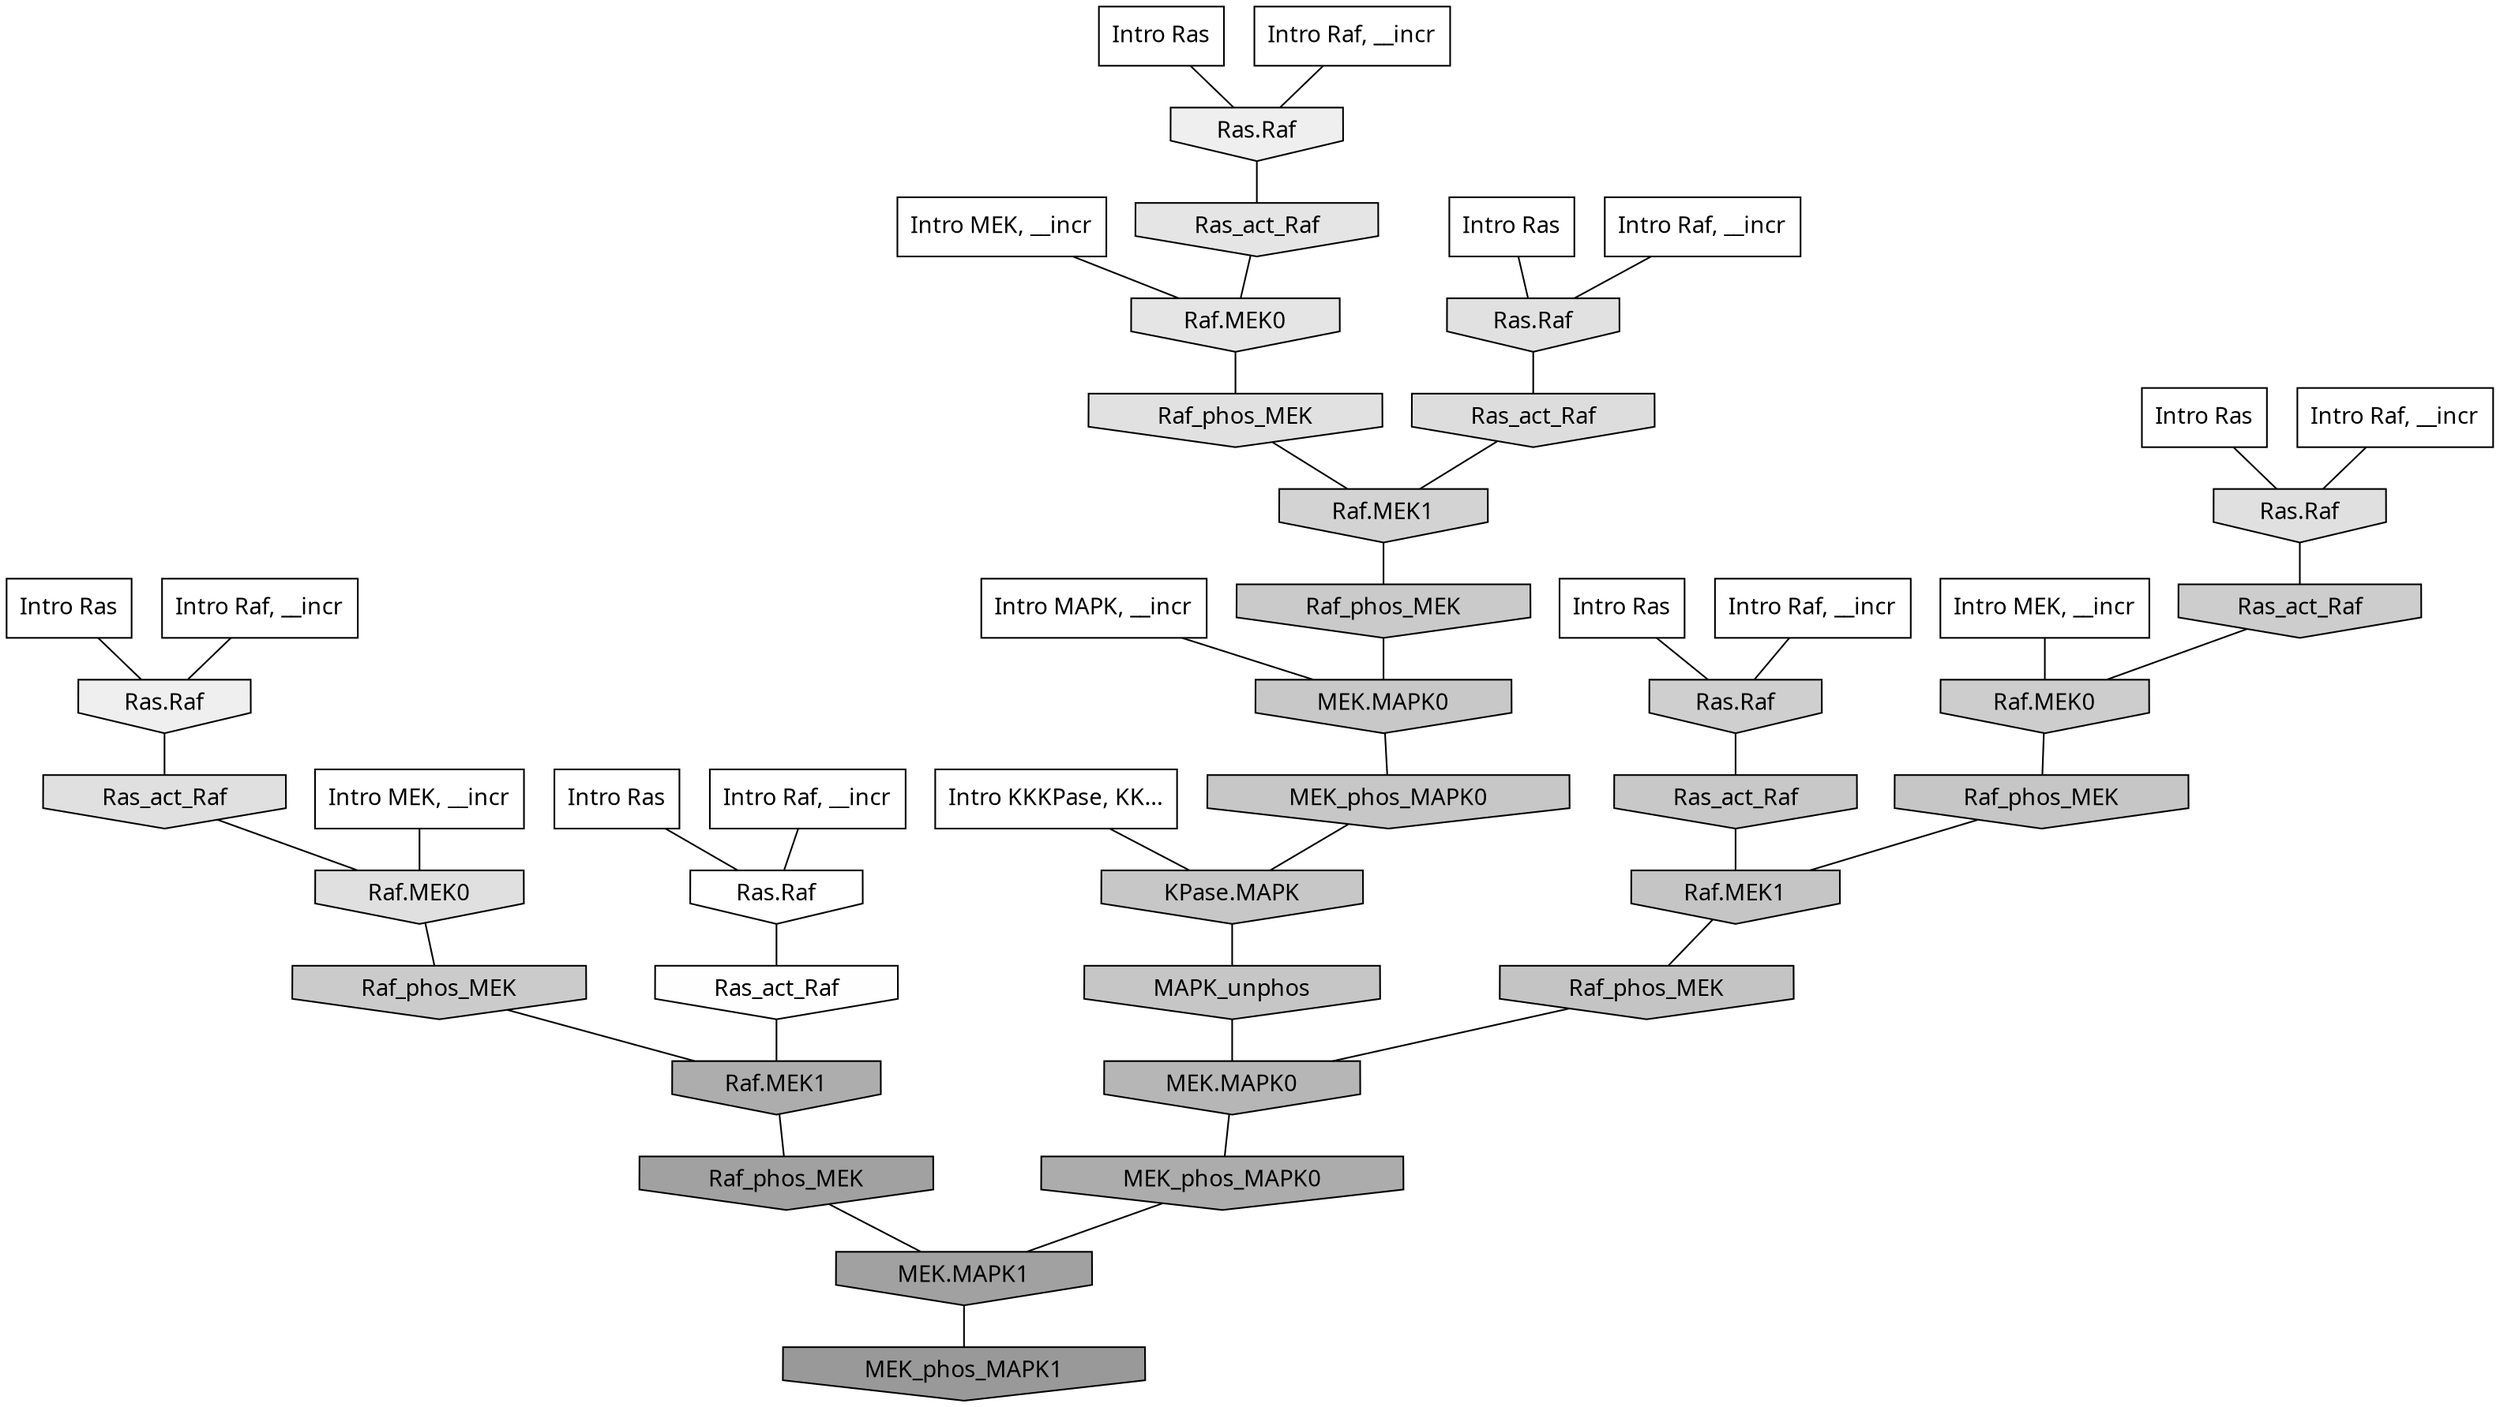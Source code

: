 digraph G{
  rankdir="TB";
  ranksep=0.30;
  node [fontname="CMU Serif"];
  edge [fontname="CMU Serif"];
  
  3 [label="Intro Ras", shape=rectangle, style=filled, fillcolor="0.000 0.000 1.000"]
  
  26 [label="Intro Ras", shape=rectangle, style=filled, fillcolor="0.000 0.000 1.000"]
  
  43 [label="Intro Ras", shape=rectangle, style=filled, fillcolor="0.000 0.000 1.000"]
  
  57 [label="Intro Ras", shape=rectangle, style=filled, fillcolor="0.000 0.000 1.000"]
  
  98 [label="Intro Ras", shape=rectangle, style=filled, fillcolor="0.000 0.000 1.000"]
  
  99 [label="Intro Ras", shape=rectangle, style=filled, fillcolor="0.000 0.000 1.000"]
  
  307 [label="Intro Raf, __incr", shape=rectangle, style=filled, fillcolor="0.000 0.000 1.000"]
  
  392 [label="Intro Raf, __incr", shape=rectangle, style=filled, fillcolor="0.000 0.000 1.000"]
  
  652 [label="Intro Raf, __incr", shape=rectangle, style=filled, fillcolor="0.000 0.000 1.000"]
  
  863 [label="Intro Raf, __incr", shape=rectangle, style=filled, fillcolor="0.000 0.000 1.000"]
  
  995 [label="Intro Raf, __incr", shape=rectangle, style=filled, fillcolor="0.000 0.000 1.000"]
  
  1021 [label="Intro Raf, __incr", shape=rectangle, style=filled, fillcolor="0.000 0.000 1.000"]
  
  1103 [label="Intro MEK, __incr", shape=rectangle, style=filled, fillcolor="0.000 0.000 1.000"]
  
  1162 [label="Intro MEK, __incr", shape=rectangle, style=filled, fillcolor="0.000 0.000 1.000"]
  
  1345 [label="Intro MEK, __incr", shape=rectangle, style=filled, fillcolor="0.000 0.000 1.000"]
  
  2143 [label="Intro MAPK, __incr", shape=rectangle, style=filled, fillcolor="0.000 0.000 1.000"]
  
  3165 [label="Intro KKKPase, KK...", shape=rectangle, style=filled, fillcolor="0.000 0.000 1.000"]
  
  3269 [label="Ras.Raf", shape=invhouse, style=filled, fillcolor="0.000 0.000 1.000"]
  
  3338 [label="Ras_act_Raf", shape=invhouse, style=filled, fillcolor="0.000 0.000 0.996"]
  
  3921 [label="Ras.Raf", shape=invhouse, style=filled, fillcolor="0.000 0.000 0.936"]
  
  3979 [label="Ras.Raf", shape=invhouse, style=filled, fillcolor="0.000 0.000 0.934"]
  
  4558 [label="Ras_act_Raf", shape=invhouse, style=filled, fillcolor="0.000 0.000 0.897"]
  
  4562 [label="Raf.MEK0", shape=invhouse, style=filled, fillcolor="0.000 0.000 0.897"]
  
  4864 [label="Raf_phos_MEK", shape=invhouse, style=filled, fillcolor="0.000 0.000 0.881"]
  
  4883 [label="Ras.Raf", shape=invhouse, style=filled, fillcolor="0.000 0.000 0.879"]
  
  4903 [label="Ras_act_Raf", shape=invhouse, style=filled, fillcolor="0.000 0.000 0.878"]
  
  4905 [label="Raf.MEK0", shape=invhouse, style=filled, fillcolor="0.000 0.000 0.878"]
  
  4910 [label="Ras.Raf", shape=invhouse, style=filled, fillcolor="0.000 0.000 0.878"]
  
  5152 [label="Ras_act_Raf", shape=invhouse, style=filled, fillcolor="0.000 0.000 0.864"]
  
  5938 [label="Raf.MEK1", shape=invhouse, style=filled, fillcolor="0.000 0.000 0.825"]
  
  6281 [label="Ras.Raf", shape=invhouse, style=filled, fillcolor="0.000 0.000 0.809"]
  
  6407 [label="Ras_act_Raf", shape=invhouse, style=filled, fillcolor="0.000 0.000 0.804"]
  
  6412 [label="Raf.MEK0", shape=invhouse, style=filled, fillcolor="0.000 0.000 0.804"]
  
  6644 [label="Raf_phos_MEK", shape=invhouse, style=filled, fillcolor="0.000 0.000 0.796"]
  
  6823 [label="Raf_phos_MEK", shape=invhouse, style=filled, fillcolor="0.000 0.000 0.790"]
  
  7012 [label="Ras_act_Raf", shape=invhouse, style=filled, fillcolor="0.000 0.000 0.783"]
  
  7055 [label="MEK.MAPK0", shape=invhouse, style=filled, fillcolor="0.000 0.000 0.782"]
  
  7160 [label="MEK_phos_MAPK0", shape=invhouse, style=filled, fillcolor="0.000 0.000 0.780"]
  
  7167 [label="KPase.MAPK", shape=invhouse, style=filled, fillcolor="0.000 0.000 0.780"]
  
  7237 [label="Raf_phos_MEK", shape=invhouse, style=filled, fillcolor="0.000 0.000 0.777"]
  
  7298 [label="MAPK_unphos", shape=invhouse, style=filled, fillcolor="0.000 0.000 0.775"]
  
  7496 [label="Raf.MEK1", shape=invhouse, style=filled, fillcolor="0.000 0.000 0.770"]
  
  7602 [label="Raf_phos_MEK", shape=invhouse, style=filled, fillcolor="0.000 0.000 0.767"]
  
  9726 [label="MEK.MAPK0", shape=invhouse, style=filled, fillcolor="0.000 0.000 0.713"]
  
  11556 [label="Raf.MEK1", shape=invhouse, style=filled, fillcolor="0.000 0.000 0.679"]
  
  11871 [label="MEK_phos_MAPK0", shape=invhouse, style=filled, fillcolor="0.000 0.000 0.674"]
  
  15087 [label="Raf_phos_MEK", shape=invhouse, style=filled, fillcolor="0.000 0.000 0.630"]
  
  15138 [label="MEK.MAPK1", shape=invhouse, style=filled, fillcolor="0.000 0.000 0.629"]
  
  16662 [label="MEK_phos_MAPK1", shape=invhouse, style=filled, fillcolor="0.000 0.000 0.600"]
  
  
  15138 -> 16662 [dir=none, color="0.000 0.000 0.000"] 
  15087 -> 15138 [dir=none, color="0.000 0.000 0.000"] 
  11871 -> 15138 [dir=none, color="0.000 0.000 0.000"] 
  11556 -> 15087 [dir=none, color="0.000 0.000 0.000"] 
  9726 -> 11871 [dir=none, color="0.000 0.000 0.000"] 
  7602 -> 9726 [dir=none, color="0.000 0.000 0.000"] 
  7496 -> 7602 [dir=none, color="0.000 0.000 0.000"] 
  7298 -> 9726 [dir=none, color="0.000 0.000 0.000"] 
  7237 -> 7496 [dir=none, color="0.000 0.000 0.000"] 
  7167 -> 7298 [dir=none, color="0.000 0.000 0.000"] 
  7160 -> 7167 [dir=none, color="0.000 0.000 0.000"] 
  7055 -> 7160 [dir=none, color="0.000 0.000 0.000"] 
  7012 -> 7496 [dir=none, color="0.000 0.000 0.000"] 
  6823 -> 7055 [dir=none, color="0.000 0.000 0.000"] 
  6644 -> 11556 [dir=none, color="0.000 0.000 0.000"] 
  6412 -> 7237 [dir=none, color="0.000 0.000 0.000"] 
  6407 -> 6412 [dir=none, color="0.000 0.000 0.000"] 
  6281 -> 7012 [dir=none, color="0.000 0.000 0.000"] 
  5938 -> 6823 [dir=none, color="0.000 0.000 0.000"] 
  5152 -> 5938 [dir=none, color="0.000 0.000 0.000"] 
  4910 -> 6407 [dir=none, color="0.000 0.000 0.000"] 
  4905 -> 6644 [dir=none, color="0.000 0.000 0.000"] 
  4903 -> 4905 [dir=none, color="0.000 0.000 0.000"] 
  4883 -> 5152 [dir=none, color="0.000 0.000 0.000"] 
  4864 -> 5938 [dir=none, color="0.000 0.000 0.000"] 
  4562 -> 4864 [dir=none, color="0.000 0.000 0.000"] 
  4558 -> 4562 [dir=none, color="0.000 0.000 0.000"] 
  3979 -> 4903 [dir=none, color="0.000 0.000 0.000"] 
  3921 -> 4558 [dir=none, color="0.000 0.000 0.000"] 
  3338 -> 11556 [dir=none, color="0.000 0.000 0.000"] 
  3269 -> 3338 [dir=none, color="0.000 0.000 0.000"] 
  3165 -> 7167 [dir=none, color="0.000 0.000 0.000"] 
  2143 -> 7055 [dir=none, color="0.000 0.000 0.000"] 
  1345 -> 6412 [dir=none, color="0.000 0.000 0.000"] 
  1162 -> 4905 [dir=none, color="0.000 0.000 0.000"] 
  1103 -> 4562 [dir=none, color="0.000 0.000 0.000"] 
  1021 -> 3979 [dir=none, color="0.000 0.000 0.000"] 
  995 -> 4910 [dir=none, color="0.000 0.000 0.000"] 
  863 -> 6281 [dir=none, color="0.000 0.000 0.000"] 
  652 -> 3921 [dir=none, color="0.000 0.000 0.000"] 
  392 -> 4883 [dir=none, color="0.000 0.000 0.000"] 
  307 -> 3269 [dir=none, color="0.000 0.000 0.000"] 
  99 -> 3921 [dir=none, color="0.000 0.000 0.000"] 
  98 -> 4883 [dir=none, color="0.000 0.000 0.000"] 
  57 -> 6281 [dir=none, color="0.000 0.000 0.000"] 
  43 -> 3269 [dir=none, color="0.000 0.000 0.000"] 
  26 -> 4910 [dir=none, color="0.000 0.000 0.000"] 
  3 -> 3979 [dir=none, color="0.000 0.000 0.000"] 
  
  }
